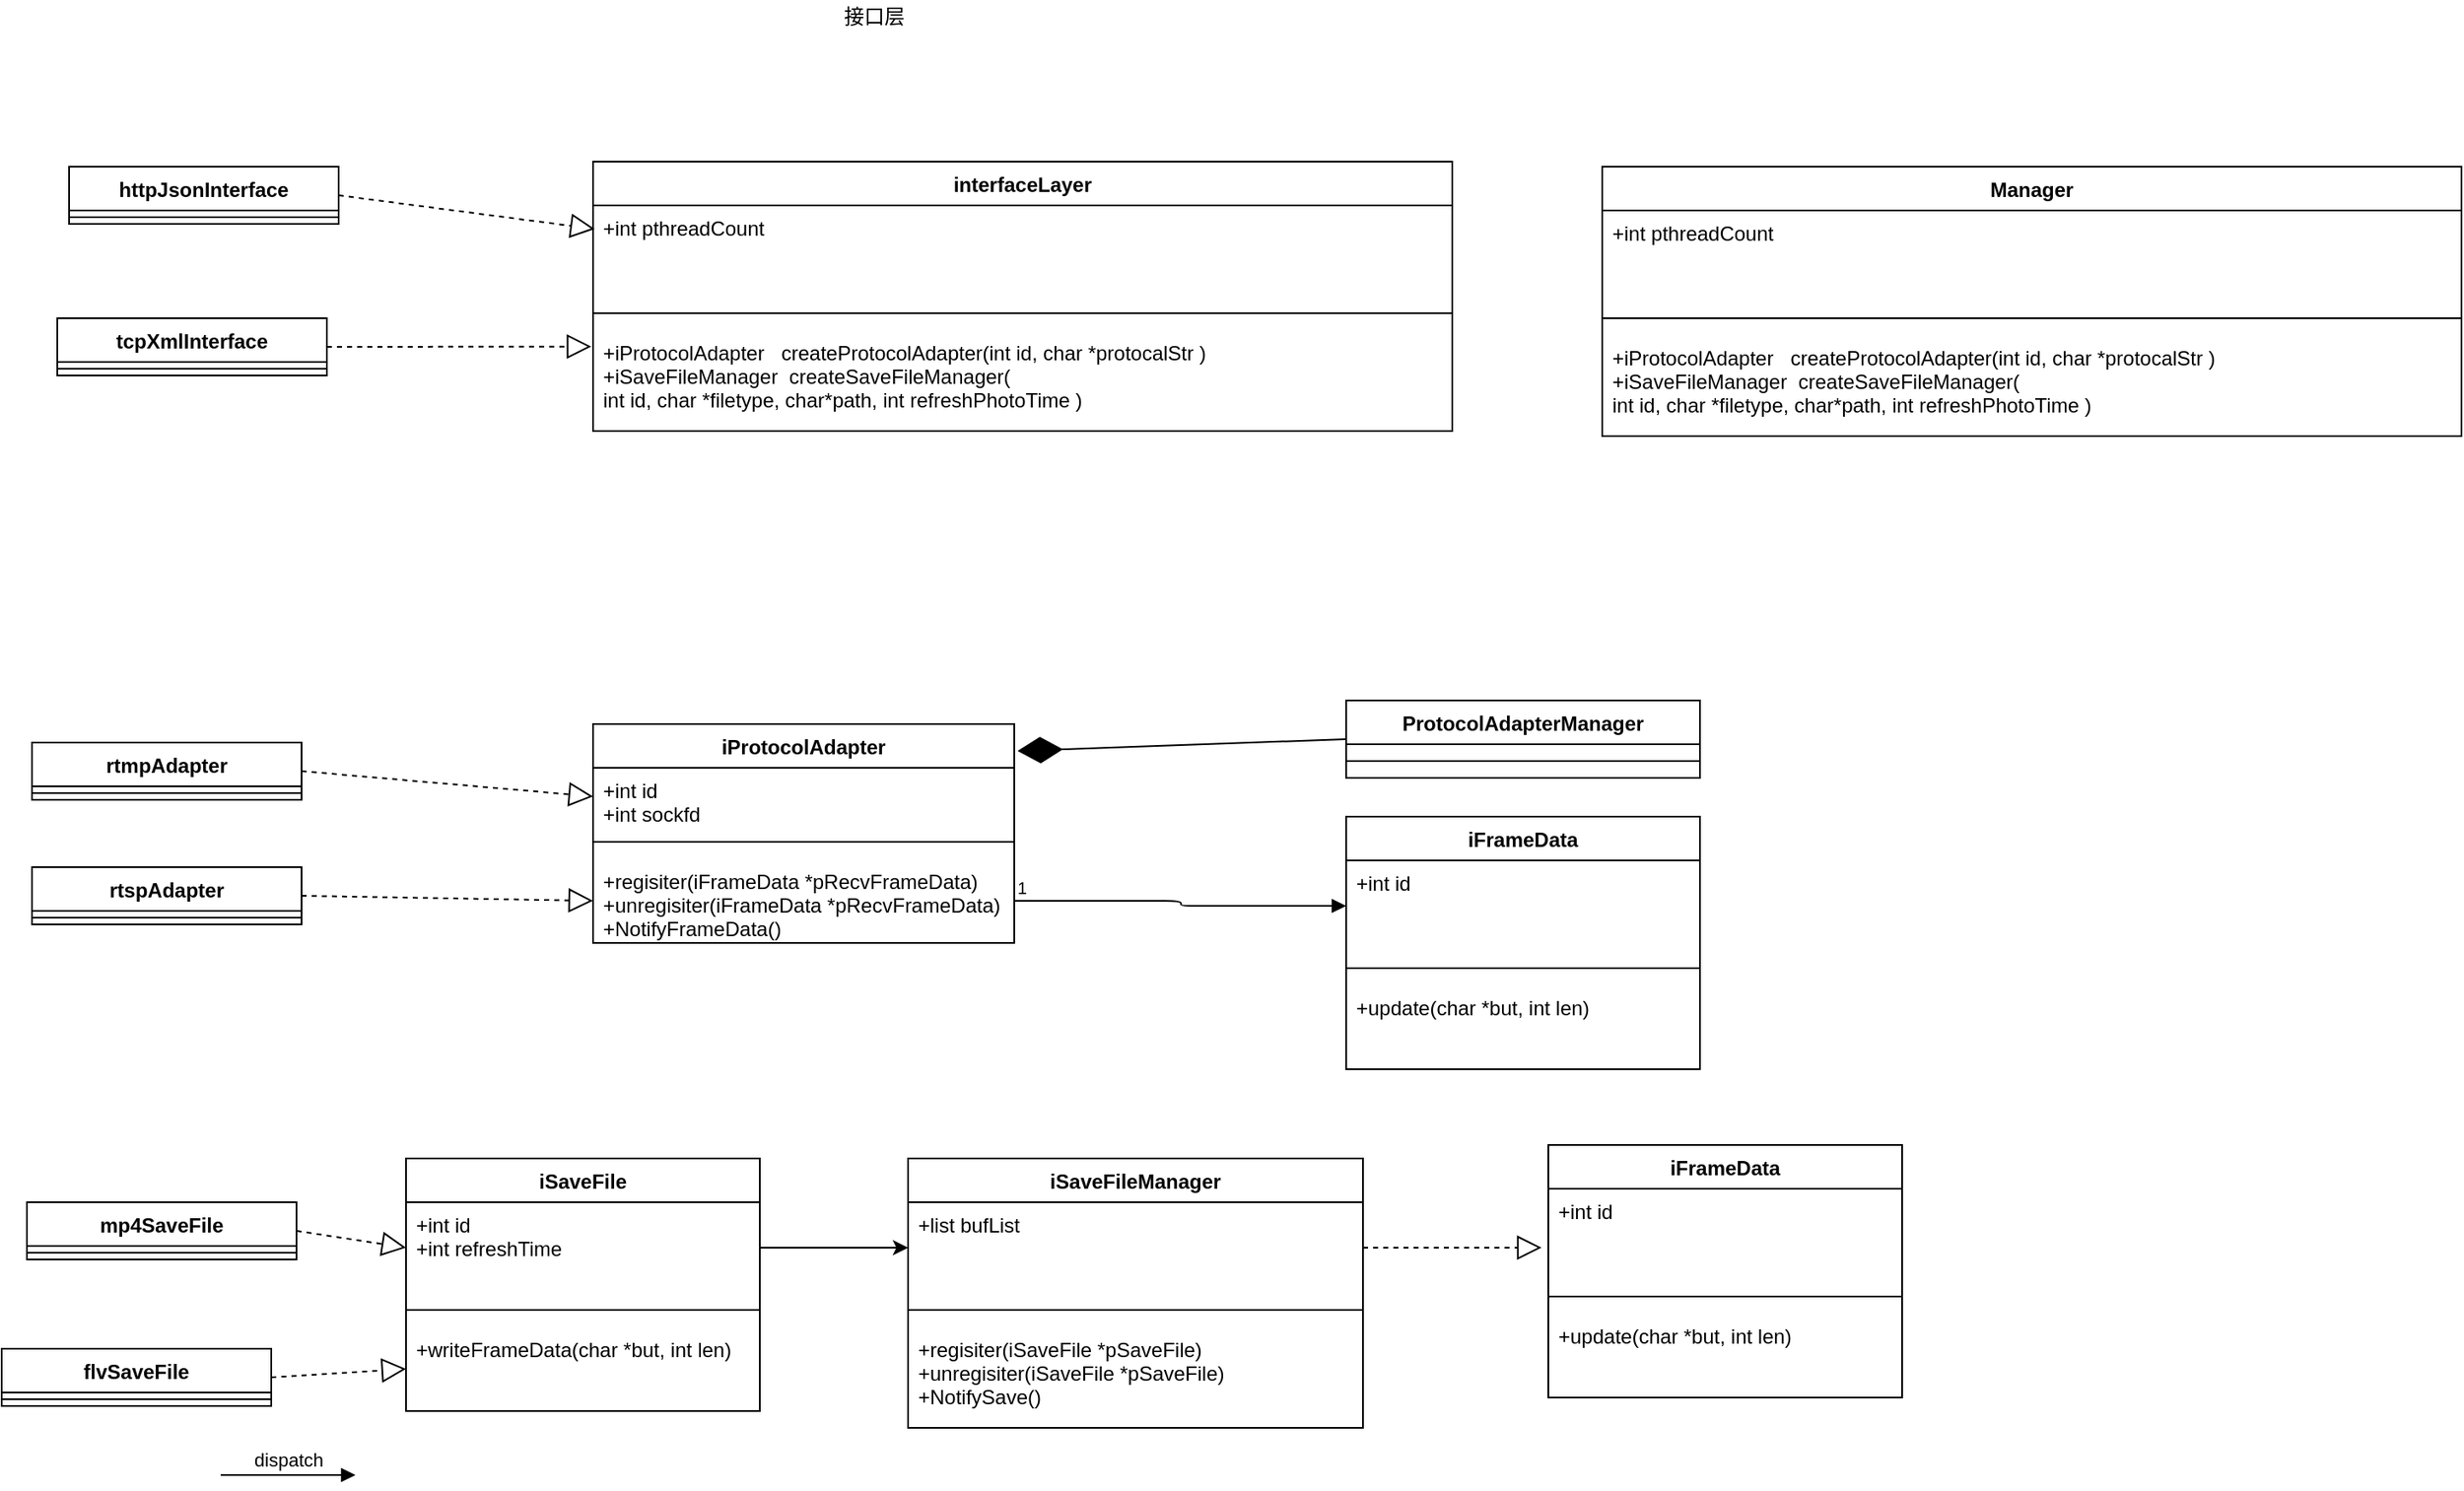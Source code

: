 <mxfile type="github" version="10.6.3"><diagram id="z9mPAAteEUhThnTqNwNB" name="Ã§Â¬Â¬ 1 Ã©Â¡Âµ"><mxGraphModel grid="1" shadow="0" math="0" pageHeight="1169" pageWidth="827" pageScale="1" page="1" fold="1" arrows="1" connect="1" tooltips="1" guides="1" gridSize="10" dy="545" dx="961"><root><mxCell id="0" /><mxCell id="1" parent="0" /><mxCell id="UEfZ8wBBxdb6GRik4k6D-34" value="iProtocolAdapter&#10;" parent="1" style="swimlane;fontStyle=1;align=center;verticalAlign=top;childLayout=stackLayout;horizontal=1;startSize=26;horizontalStack=0;resizeParent=1;resizeParentMax=0;resizeLast=0;collapsible=1;marginBottom=0;" vertex="1"><mxGeometry as="geometry" y="464" x="361" width="250" height="130" /></mxCell><mxCell id="UEfZ8wBBxdb6GRik4k6D-35" value="+int id&#10;+int sockfd" parent="UEfZ8wBBxdb6GRik4k6D-34" style="text;strokeColor=none;fillColor=none;align=left;verticalAlign=top;spacingLeft=4;spacingRight=4;overflow=hidden;rotatable=0;points=[[0,0.5],[1,0.5]];portConstraint=eastwest;" vertex="1"><mxGeometry as="geometry" y="26" width="250" height="34" /></mxCell><mxCell id="UEfZ8wBBxdb6GRik4k6D-36" value="" parent="UEfZ8wBBxdb6GRik4k6D-34" style="line;strokeWidth=1;fillColor=none;align=left;verticalAlign=middle;spacingTop=-1;spacingLeft=3;spacingRight=3;rotatable=0;labelPosition=right;points=[];portConstraint=eastwest;" vertex="1"><mxGeometry as="geometry" y="60" width="250" height="20" /></mxCell><mxCell id="UEfZ8wBBxdb6GRik4k6D-37" value="+regisiter(iFrameData *pRecvFrameData)&#10;+unregisiter(iFrameData *pRecvFrameData)&#10;+NotifyFrameData()" parent="UEfZ8wBBxdb6GRik4k6D-34" style="text;strokeColor=none;fillColor=none;align=left;verticalAlign=top;spacingLeft=4;spacingRight=4;overflow=hidden;rotatable=0;points=[[0,0.5],[1,0.5]];portConstraint=eastwest;" vertex="1"><mxGeometry as="geometry" y="80" width="250" height="50" /></mxCell><mxCell id="UEfZ8wBBxdb6GRik4k6D-47" value="" parent="1" style="endArrow=block;dashed=1;endFill=0;endSize=12;html=1;exitX=1;exitY=0.5;exitDx=0;exitDy=0;entryX=0;entryY=0.5;entryDx=0;entryDy=0;" source="jZycAOeJuzSIiyM-q68W-5" edge="1" target="UEfZ8wBBxdb6GRik4k6D-37"><mxGeometry as="geometry" width="160" relative="1"><mxPoint as="sourcePoint" y="769" x="482" /><mxPoint as="targetPoint" y="629" x="378" /></mxGeometry></mxCell><mxCell id="UEfZ8wBBxdb6GRik4k6D-97" value="接口层&lt;br&gt;" parent="1" style="text;html=1;resizable=0;points=[];autosize=1;align=left;verticalAlign=top;spacingTop=-4;" vertex="1"><mxGeometry as="geometry" y="34" x="508" width="50" height="20" /></mxCell><mxCell id="jZycAOeJuzSIiyM-q68W-1" value="rtmpAdapter&#10;" parent="1" style="swimlane;fontStyle=1;align=center;verticalAlign=top;childLayout=stackLayout;horizontal=1;startSize=26;horizontalStack=0;resizeParent=1;resizeParentMax=0;resizeLast=0;collapsible=1;marginBottom=0;" vertex="1"><mxGeometry as="geometry" y="475" x="28" width="160" height="34" /></mxCell><mxCell id="jZycAOeJuzSIiyM-q68W-3" value="" parent="jZycAOeJuzSIiyM-q68W-1" style="line;strokeWidth=1;fillColor=none;align=left;verticalAlign=middle;spacingTop=-1;spacingLeft=3;spacingRight=3;rotatable=0;labelPosition=right;points=[];portConstraint=eastwest;" vertex="1"><mxGeometry as="geometry" y="26" width="160" height="8" /></mxCell><mxCell id="jZycAOeJuzSIiyM-q68W-5" value="rtspAdapter&#10;" parent="1" style="swimlane;fontStyle=1;align=center;verticalAlign=top;childLayout=stackLayout;horizontal=1;startSize=26;horizontalStack=0;resizeParent=1;resizeParentMax=0;resizeLast=0;collapsible=1;marginBottom=0;" vertex="1"><mxGeometry as="geometry" y="549" x="28" width="160" height="34" /></mxCell><mxCell id="jZycAOeJuzSIiyM-q68W-6" value="" parent="jZycAOeJuzSIiyM-q68W-5" style="line;strokeWidth=1;fillColor=none;align=left;verticalAlign=middle;spacingTop=-1;spacingLeft=3;spacingRight=3;rotatable=0;labelPosition=right;points=[];portConstraint=eastwest;" vertex="1"><mxGeometry as="geometry" y="26" width="160" height="8" /></mxCell><mxCell id="jZycAOeJuzSIiyM-q68W-7" value="" parent="1" style="endArrow=block;dashed=1;endFill=0;endSize=12;html=1;exitX=1;exitY=0.5;exitDx=0;exitDy=0;entryX=0;entryY=0.5;entryDx=0;entryDy=0;" source="jZycAOeJuzSIiyM-q68W-1" edge="1" target="UEfZ8wBBxdb6GRik4k6D-35"><mxGeometry as="geometry" width="160" relative="1"><mxPoint as="sourcePoint" y="473.5" x="178" /><mxPoint as="targetPoint" y="536.5" x="368" /></mxGeometry></mxCell><mxCell id="jZycAOeJuzSIiyM-q68W-24" value="iSaveFileManager&#10;" parent="1" style="swimlane;fontStyle=1;align=center;verticalAlign=top;childLayout=stackLayout;horizontal=1;startSize=26;horizontalStack=0;resizeParent=1;resizeParentMax=0;resizeLast=0;collapsible=1;marginBottom=0;" vertex="1"><mxGeometry as="geometry" y="722" x="548" width="270" height="160" /></mxCell><mxCell id="jZycAOeJuzSIiyM-q68W-25" value="+list bufList&#10;" parent="jZycAOeJuzSIiyM-q68W-24" style="text;strokeColor=none;fillColor=none;align=left;verticalAlign=top;spacingLeft=4;spacingRight=4;overflow=hidden;rotatable=0;points=[[0,0.5],[1,0.5]];portConstraint=eastwest;" vertex="1"><mxGeometry as="geometry" y="26" width="270" height="54" /></mxCell><mxCell id="jZycAOeJuzSIiyM-q68W-26" value="" parent="jZycAOeJuzSIiyM-q68W-24" style="line;strokeWidth=1;fillColor=none;align=left;verticalAlign=middle;spacingTop=-1;spacingLeft=3;spacingRight=3;rotatable=0;labelPosition=right;points=[];portConstraint=eastwest;" vertex="1"><mxGeometry as="geometry" y="80" width="270" height="20" /></mxCell><mxCell id="jZycAOeJuzSIiyM-q68W-27" value="+regisiter(iSaveFile *pSaveFile)&#10;+unregisiter(iSaveFile *pSaveFile)&#10;+NotifySave()" parent="jZycAOeJuzSIiyM-q68W-24" style="text;strokeColor=none;fillColor=none;align=left;verticalAlign=top;spacingLeft=4;spacingRight=4;overflow=hidden;rotatable=0;points=[[0,0.5],[1,0.5]];portConstraint=eastwest;" vertex="1"><mxGeometry as="geometry" y="100" width="270" height="60" /></mxCell><mxCell id="jZycAOeJuzSIiyM-q68W-29" value="iFrameData&#10;" parent="1" style="swimlane;fontStyle=1;align=center;verticalAlign=top;childLayout=stackLayout;horizontal=1;startSize=26;horizontalStack=0;resizeParent=1;resizeParentMax=0;resizeLast=0;collapsible=1;marginBottom=0;" vertex="1"><mxGeometry as="geometry" y="714" x="928" width="210" height="150" /></mxCell><mxCell id="jZycAOeJuzSIiyM-q68W-30" value="+int id&#10;" parent="jZycAOeJuzSIiyM-q68W-29" style="text;strokeColor=none;fillColor=none;align=left;verticalAlign=top;spacingLeft=4;spacingRight=4;overflow=hidden;rotatable=0;points=[[0,0.5],[1,0.5]];portConstraint=eastwest;" vertex="1"><mxGeometry as="geometry" y="26" width="210" height="54" /></mxCell><mxCell id="jZycAOeJuzSIiyM-q68W-31" value="" parent="jZycAOeJuzSIiyM-q68W-29" style="line;strokeWidth=1;fillColor=none;align=left;verticalAlign=middle;spacingTop=-1;spacingLeft=3;spacingRight=3;rotatable=0;labelPosition=right;points=[];portConstraint=eastwest;" vertex="1"><mxGeometry as="geometry" y="80" width="210" height="20" /></mxCell><mxCell id="jZycAOeJuzSIiyM-q68W-32" value="+update(char *but, int len)&#10;" parent="jZycAOeJuzSIiyM-q68W-29" style="text;strokeColor=none;fillColor=none;align=left;verticalAlign=top;spacingLeft=4;spacingRight=4;overflow=hidden;rotatable=0;points=[[0,0.5],[1,0.5]];portConstraint=eastwest;" vertex="1"><mxGeometry as="geometry" y="100" width="210" height="50" /></mxCell><mxCell id="jZycAOeJuzSIiyM-q68W-33" value="ProtocolAdapterManager&#10;" parent="1" style="swimlane;fontStyle=1;align=center;verticalAlign=top;childLayout=stackLayout;horizontal=1;startSize=26;horizontalStack=0;resizeParent=1;resizeParentMax=0;resizeLast=0;collapsible=1;marginBottom=0;" vertex="1"><mxGeometry as="geometry" y="450" x="808" width="210" height="46" /></mxCell><mxCell id="jZycAOeJuzSIiyM-q68W-35" value="" parent="jZycAOeJuzSIiyM-q68W-33" style="line;strokeWidth=1;fillColor=none;align=left;verticalAlign=middle;spacingTop=-1;spacingLeft=3;spacingRight=3;rotatable=0;labelPosition=right;points=[];portConstraint=eastwest;" vertex="1"><mxGeometry as="geometry" y="26" width="210" height="20" /></mxCell><mxCell id="jZycAOeJuzSIiyM-q68W-37" value="" parent="1" style="endArrow=diamondThin;endFill=1;endSize=24;html=1;entryX=1.008;entryY=0.123;entryDx=0;entryDy=0;exitX=0;exitY=0.5;exitDx=0;exitDy=0;entryPerimeter=0;" source="jZycAOeJuzSIiyM-q68W-33" edge="1" target="UEfZ8wBBxdb6GRik4k6D-34"><mxGeometry as="geometry" width="160" relative="1"><mxPoint as="sourcePoint" y="449" x="748" /><mxPoint as="targetPoint" y="449" x="908" /></mxGeometry></mxCell><mxCell id="jZycAOeJuzSIiyM-q68W-38" value="" parent="1" style="endArrow=block;endFill=1;html=1;edgeStyle=orthogonalEdgeStyle;align=left;verticalAlign=top;exitX=1;exitY=0.5;exitDx=0;exitDy=0;entryX=0;entryY=0.5;entryDx=0;entryDy=0;" source="UEfZ8wBBxdb6GRik4k6D-37" edge="1" target="jZycAOeJuzSIiyM-q68W-44"><mxGeometry as="geometry" x="-1" relative="1"><mxPoint as="sourcePoint" y="565.5" x="648" /><mxPoint as="targetPoint" y="572" x="808" /><Array as="points"><mxPoint y="569" x="710" /><mxPoint y="572" x="710" /></Array></mxGeometry></mxCell><mxCell id="jZycAOeJuzSIiyM-q68W-39" value="1" parent="jZycAOeJuzSIiyM-q68W-38" style="resizable=0;html=1;align=left;verticalAlign=bottom;labelBackgroundColor=#ffffff;fontSize=10;" vertex="1" connectable="0"><mxGeometry as="geometry" x="-1" relative="1" /></mxCell><mxCell id="jZycAOeJuzSIiyM-q68W-40" value="iFrameData&#10;" parent="1" style="swimlane;fontStyle=1;align=center;verticalAlign=top;childLayout=stackLayout;horizontal=1;startSize=26;horizontalStack=0;resizeParent=1;resizeParentMax=0;resizeLast=0;collapsible=1;marginBottom=0;" vertex="1"><mxGeometry as="geometry" y="519" x="808" width="210" height="150" /></mxCell><mxCell id="jZycAOeJuzSIiyM-q68W-44" value="+int id&#10;&#10;" parent="jZycAOeJuzSIiyM-q68W-40" style="text;strokeColor=none;fillColor=none;align=left;verticalAlign=top;spacingLeft=4;spacingRight=4;overflow=hidden;rotatable=0;points=[[0,0.5],[1,0.5]];portConstraint=eastwest;" vertex="1"><mxGeometry as="geometry" y="26" width="210" height="54" /></mxCell><mxCell id="jZycAOeJuzSIiyM-q68W-42" value="" parent="jZycAOeJuzSIiyM-q68W-40" style="line;strokeWidth=1;fillColor=none;align=left;verticalAlign=middle;spacingTop=-1;spacingLeft=3;spacingRight=3;rotatable=0;labelPosition=right;points=[];portConstraint=eastwest;" vertex="1"><mxGeometry as="geometry" y="80" width="210" height="20" /></mxCell><mxCell id="jZycAOeJuzSIiyM-q68W-43" value="+update(char *but, int len)&#10;" parent="jZycAOeJuzSIiyM-q68W-40" style="text;strokeColor=none;fillColor=none;align=left;verticalAlign=top;spacingLeft=4;spacingRight=4;overflow=hidden;rotatable=0;points=[[0,0.5],[1,0.5]];portConstraint=eastwest;" vertex="1"><mxGeometry as="geometry" y="100" width="210" height="50" /></mxCell><mxCell id="jZycAOeJuzSIiyM-q68W-45" value="" parent="1" style="endArrow=block;dashed=1;endFill=0;endSize=12;html=1;exitX=1;exitY=0.5;exitDx=0;exitDy=0;entryX=-0.019;entryY=0.648;entryDx=0;entryDy=0;entryPerimeter=0;" source="jZycAOeJuzSIiyM-q68W-25" edge="1" target="jZycAOeJuzSIiyM-q68W-30"><mxGeometry as="geometry" width="160" relative="1"><mxPoint as="sourcePoint" y="662" x="488" /><mxPoint as="targetPoint" y="665" x="661" /></mxGeometry></mxCell><mxCell id="jZycAOeJuzSIiyM-q68W-48" value="iSaveFile&#10;" parent="1" style="swimlane;fontStyle=1;align=center;verticalAlign=top;childLayout=stackLayout;horizontal=1;startSize=26;horizontalStack=0;resizeParent=1;resizeParentMax=0;resizeLast=0;collapsible=1;marginBottom=0;" vertex="1"><mxGeometry as="geometry" y="722" x="250" width="210" height="150" /></mxCell><mxCell id="jZycAOeJuzSIiyM-q68W-49" value="+int id&#10;+int refreshTime" parent="jZycAOeJuzSIiyM-q68W-48" style="text;strokeColor=none;fillColor=none;align=left;verticalAlign=top;spacingLeft=4;spacingRight=4;overflow=hidden;rotatable=0;points=[[0,0.5],[1,0.5]];portConstraint=eastwest;" vertex="1"><mxGeometry as="geometry" y="26" width="210" height="54" /></mxCell><mxCell id="jZycAOeJuzSIiyM-q68W-50" value="" parent="jZycAOeJuzSIiyM-q68W-48" style="line;strokeWidth=1;fillColor=none;align=left;verticalAlign=middle;spacingTop=-1;spacingLeft=3;spacingRight=3;rotatable=0;labelPosition=right;points=[];portConstraint=eastwest;" vertex="1"><mxGeometry as="geometry" y="80" width="210" height="20" /></mxCell><mxCell id="jZycAOeJuzSIiyM-q68W-51" value="+writeFrameData(char *but, int len)&#10;" parent="jZycAOeJuzSIiyM-q68W-48" style="text;strokeColor=none;fillColor=none;align=left;verticalAlign=top;spacingLeft=4;spacingRight=4;overflow=hidden;rotatable=0;points=[[0,0.5],[1,0.5]];portConstraint=eastwest;" vertex="1"><mxGeometry as="geometry" y="100" width="210" height="50" /></mxCell><mxCell id="jZycAOeJuzSIiyM-q68W-53" parent="1" style="edgeStyle=orthogonalEdgeStyle;rounded=0;orthogonalLoop=1;jettySize=auto;html=1;exitX=1;exitY=0.5;exitDx=0;exitDy=0;entryX=0;entryY=0.5;entryDx=0;entryDy=0;" source="jZycAOeJuzSIiyM-q68W-49" edge="1" target="jZycAOeJuzSIiyM-q68W-25"><mxGeometry as="geometry" relative="1" /></mxCell><mxCell id="jZycAOeJuzSIiyM-q68W-54" value="" parent="1" style="endArrow=block;dashed=1;endFill=0;endSize=12;html=1;exitX=1;exitY=0.5;exitDx=0;exitDy=0;entryX=0;entryY=0.5;entryDx=0;entryDy=0;" source="jZycAOeJuzSIiyM-q68W-57" edge="1" target="jZycAOeJuzSIiyM-q68W-51"><mxGeometry as="geometry" width="160" relative="1"><mxPoint as="sourcePoint" y="1044" x="364" /><mxPoint as="targetPoint" y="844" x="243" /></mxGeometry></mxCell><mxCell id="jZycAOeJuzSIiyM-q68W-55" value="mp4SaveFile&#10;" parent="1" style="swimlane;fontStyle=1;align=center;verticalAlign=top;childLayout=stackLayout;horizontal=1;startSize=26;horizontalStack=0;resizeParent=1;resizeParentMax=0;resizeLast=0;collapsible=1;marginBottom=0;" vertex="1"><mxGeometry as="geometry" y="748" x="25" width="160" height="34" /></mxCell><mxCell id="jZycAOeJuzSIiyM-q68W-56" value="" parent="jZycAOeJuzSIiyM-q68W-55" style="line;strokeWidth=1;fillColor=none;align=left;verticalAlign=middle;spacingTop=-1;spacingLeft=3;spacingRight=3;rotatable=0;labelPosition=right;points=[];portConstraint=eastwest;" vertex="1"><mxGeometry as="geometry" y="26" width="160" height="8" /></mxCell><mxCell id="jZycAOeJuzSIiyM-q68W-57" value="flvSaveFile" parent="1" style="swimlane;fontStyle=1;align=center;verticalAlign=top;childLayout=stackLayout;horizontal=1;startSize=26;horizontalStack=0;resizeParent=1;resizeParentMax=0;resizeLast=0;collapsible=1;marginBottom=0;" vertex="1"><mxGeometry as="geometry" y="835" x="10" width="160" height="34" /></mxCell><mxCell id="jZycAOeJuzSIiyM-q68W-58" value="" parent="jZycAOeJuzSIiyM-q68W-57" style="line;strokeWidth=1;fillColor=none;align=left;verticalAlign=middle;spacingTop=-1;spacingLeft=3;spacingRight=3;rotatable=0;labelPosition=right;points=[];portConstraint=eastwest;" vertex="1"><mxGeometry as="geometry" y="26" width="160" height="8" /></mxCell><mxCell id="jZycAOeJuzSIiyM-q68W-59" value="" parent="1" style="endArrow=block;dashed=1;endFill=0;endSize=12;html=1;exitX=1;exitY=0.5;exitDx=0;exitDy=0;entryX=0;entryY=0.5;entryDx=0;entryDy=0;" source="jZycAOeJuzSIiyM-q68W-55" edge="1" target="jZycAOeJuzSIiyM-q68W-49"><mxGeometry as="geometry" width="160" relative="1"><mxPoint as="sourcePoint" y="748.5" x="60" /><mxPoint as="targetPoint" y="782" x="243" /></mxGeometry></mxCell><mxCell id="jZycAOeJuzSIiyM-q68W-66" value="Manager" parent="1" style="swimlane;fontStyle=1;align=center;verticalAlign=top;childLayout=stackLayout;horizontal=1;startSize=26;horizontalStack=0;resizeParent=1;resizeParentMax=0;resizeLast=0;collapsible=1;marginBottom=0;" vertex="1"><mxGeometry as="geometry" y="133" x="960" width="510" height="160" /></mxCell><mxCell id="jZycAOeJuzSIiyM-q68W-67" value="+int pthreadCount&#10;&#10;" parent="jZycAOeJuzSIiyM-q68W-66" style="text;strokeColor=none;fillColor=none;align=left;verticalAlign=top;spacingLeft=4;spacingRight=4;overflow=hidden;rotatable=0;points=[[0,0.5],[1,0.5]];portConstraint=eastwest;" vertex="1"><mxGeometry as="geometry" y="26" width="510" height="54" /></mxCell><mxCell id="jZycAOeJuzSIiyM-q68W-68" value="" parent="jZycAOeJuzSIiyM-q68W-66" style="line;strokeWidth=1;fillColor=none;align=left;verticalAlign=middle;spacingTop=-1;spacingLeft=3;spacingRight=3;rotatable=0;labelPosition=right;points=[];portConstraint=eastwest;" vertex="1"><mxGeometry as="geometry" y="80" width="510" height="20" /></mxCell><mxCell id="jZycAOeJuzSIiyM-q68W-69" value="+iProtocolAdapter   createProtocolAdapter(int id, char *protocalStr )&#10;+iSaveFileManager  createSaveFileManager(&#10;int id, char *filetype, char*path, int refreshPhotoTime )&#10;" parent="jZycAOeJuzSIiyM-q68W-66" style="text;strokeColor=none;fillColor=none;align=left;verticalAlign=top;spacingLeft=4;spacingRight=4;overflow=hidden;rotatable=0;points=[[0,0.5],[1,0.5]];portConstraint=eastwest;" vertex="1"><mxGeometry as="geometry" y="100" width="510" height="60" /></mxCell><mxCell id="jZycAOeJuzSIiyM-q68W-76" value="interfaceLayer&#10;" parent="1" style="swimlane;fontStyle=1;align=center;verticalAlign=top;childLayout=stackLayout;horizontal=1;startSize=26;horizontalStack=0;resizeParent=1;resizeParentMax=0;resizeLast=0;collapsible=1;marginBottom=0;" vertex="1"><mxGeometry as="geometry" y="130" x="361" width="510" height="160" /></mxCell><mxCell id="jZycAOeJuzSIiyM-q68W-77" value="+int pthreadCount&#10;&#10;" parent="jZycAOeJuzSIiyM-q68W-76" style="text;strokeColor=none;fillColor=none;align=left;verticalAlign=top;spacingLeft=4;spacingRight=4;overflow=hidden;rotatable=0;points=[[0,0.5],[1,0.5]];portConstraint=eastwest;" vertex="1"><mxGeometry as="geometry" y="26" width="510" height="54" /></mxCell><mxCell id="jZycAOeJuzSIiyM-q68W-78" value="" parent="jZycAOeJuzSIiyM-q68W-76" style="line;strokeWidth=1;fillColor=none;align=left;verticalAlign=middle;spacingTop=-1;spacingLeft=3;spacingRight=3;rotatable=0;labelPosition=right;points=[];portConstraint=eastwest;" vertex="1"><mxGeometry as="geometry" y="80" width="510" height="20" /></mxCell><mxCell id="jZycAOeJuzSIiyM-q68W-79" value="+iProtocolAdapter   createProtocolAdapter(int id, char *protocalStr )&#10;+iSaveFileManager  createSaveFileManager(&#10;int id, char *filetype, char*path, int refreshPhotoTime )&#10;" parent="jZycAOeJuzSIiyM-q68W-76" style="text;strokeColor=none;fillColor=none;align=left;verticalAlign=top;spacingLeft=4;spacingRight=4;overflow=hidden;rotatable=0;points=[[0,0.5],[1,0.5]];portConstraint=eastwest;" vertex="1"><mxGeometry as="geometry" y="100" width="510" height="60" /></mxCell><mxCell id="jZycAOeJuzSIiyM-q68W-80" value="httpJsonInterface&#10;" parent="1" style="swimlane;fontStyle=1;align=center;verticalAlign=top;childLayout=stackLayout;horizontal=1;startSize=26;horizontalStack=0;resizeParent=1;resizeParentMax=0;resizeLast=0;collapsible=1;marginBottom=0;" vertex="1"><mxGeometry as="geometry" y="133" x="50" width="160" height="34" /></mxCell><mxCell id="jZycAOeJuzSIiyM-q68W-81" value="" parent="jZycAOeJuzSIiyM-q68W-80" style="line;strokeWidth=1;fillColor=none;align=left;verticalAlign=middle;spacingTop=-1;spacingLeft=3;spacingRight=3;rotatable=0;labelPosition=right;points=[];portConstraint=eastwest;" vertex="1"><mxGeometry as="geometry" y="26" width="160" height="8" /></mxCell><mxCell id="jZycAOeJuzSIiyM-q68W-82" value="" parent="1" style="endArrow=block;dashed=1;endFill=0;endSize=12;html=1;exitX=1;exitY=0.5;exitDx=0;exitDy=0;entryX=0.002;entryY=0.259;entryDx=0;entryDy=0;entryPerimeter=0;" source="jZycAOeJuzSIiyM-q68W-80" edge="1" target="jZycAOeJuzSIiyM-q68W-77"><mxGeometry as="geometry" width="160" relative="1"><mxPoint as="sourcePoint" y="502" x="198" /><mxPoint as="targetPoint" y="517" x="371" /></mxGeometry></mxCell><mxCell id="jZycAOeJuzSIiyM-q68W-85" value="tcpXmlInterface&#10;" parent="1" style="swimlane;fontStyle=1;align=center;verticalAlign=top;childLayout=stackLayout;horizontal=1;startSize=26;horizontalStack=0;resizeParent=1;resizeParentMax=0;resizeLast=0;collapsible=1;marginBottom=0;" vertex="1"><mxGeometry as="geometry" y="223" x="43" width="160" height="34" /></mxCell><mxCell id="jZycAOeJuzSIiyM-q68W-86" value="" parent="jZycAOeJuzSIiyM-q68W-85" style="line;strokeWidth=1;fillColor=none;align=left;verticalAlign=middle;spacingTop=-1;spacingLeft=3;spacingRight=3;rotatable=0;labelPosition=right;points=[];portConstraint=eastwest;" vertex="1"><mxGeometry as="geometry" y="26" width="160" height="8" /></mxCell><mxCell id="jZycAOeJuzSIiyM-q68W-88" value="" parent="1" style="endArrow=block;dashed=1;endFill=0;endSize=12;html=1;exitX=1;exitY=0.5;exitDx=0;exitDy=0;entryX=-0.002;entryY=0.164;entryDx=0;entryDy=0;entryPerimeter=0;" source="jZycAOeJuzSIiyM-q68W-85" edge="1" target="jZycAOeJuzSIiyM-q68W-79"><mxGeometry as="geometry" width="160" relative="1"><mxPoint as="sourcePoint" y="160.172" x="220.034" /><mxPoint as="targetPoint" y="180.172" x="371.759" /></mxGeometry></mxCell><mxCell id="jZycAOeJuzSIiyM-q68W-89" value="dispatch" parent="1" style="html=1;verticalAlign=bottom;endArrow=block;" edge="1"><mxGeometry as="geometry" width="80" relative="1"><mxPoint as="sourcePoint" y="910" x="140" /><mxPoint as="targetPoint" y="910" x="220" /></mxGeometry></mxCell></root></mxGraphModel></diagram></mxfile>
